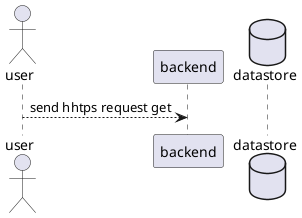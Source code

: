 @startuml 
actor user 
participant backend
database datastore

user --> backend : send hhtps request get 



@enduml